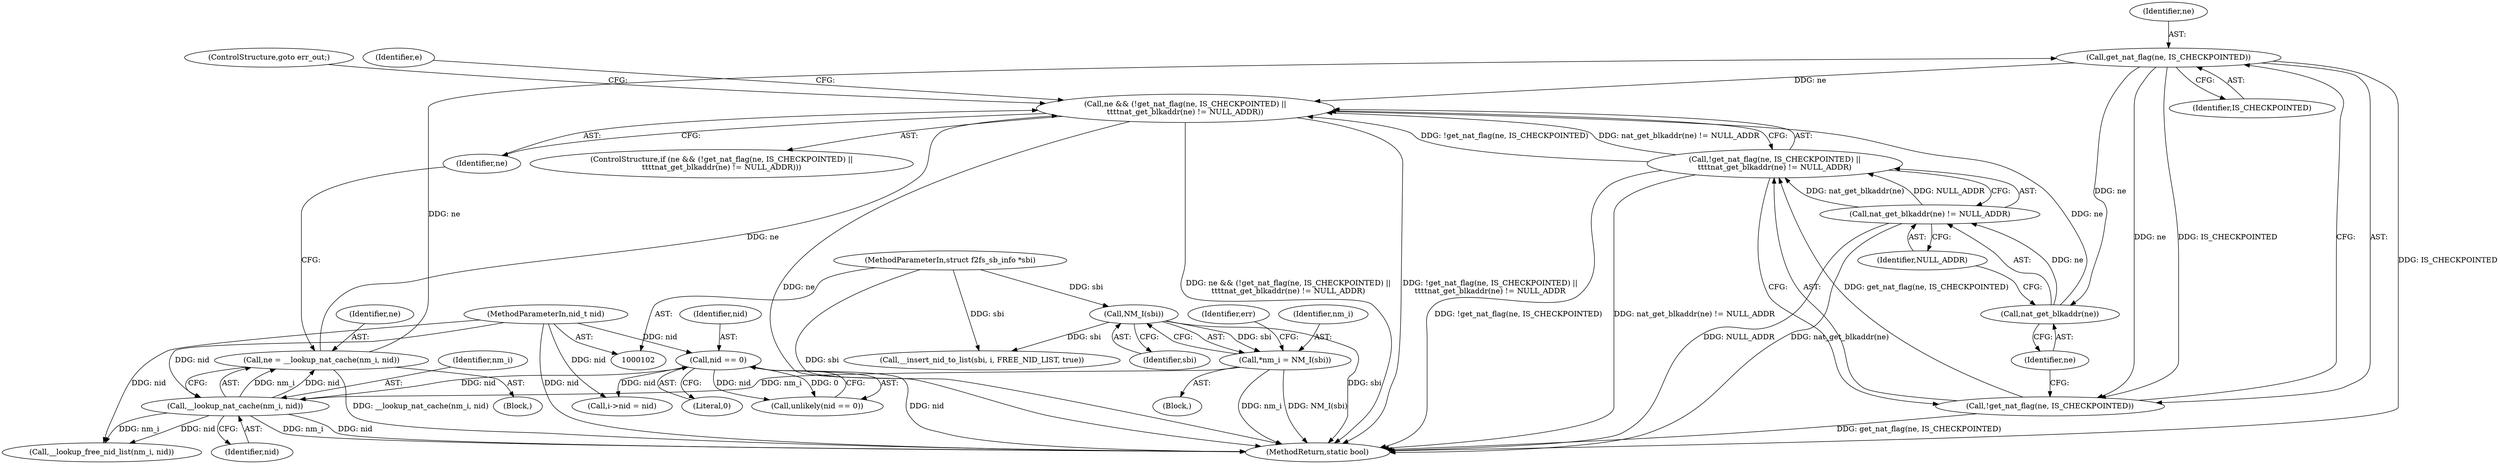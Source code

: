 digraph "0_linux_30a61ddf8117c26ac5b295e1233eaa9629a94ca3@pointer" {
"1000168" [label="(Call,get_nat_flag(ne, IS_CHECKPOINTED))"];
"1000158" [label="(Call,ne = __lookup_nat_cache(nm_i, nid))"];
"1000160" [label="(Call,__lookup_nat_cache(nm_i, nid))"];
"1000108" [label="(Call,*nm_i = NM_I(sbi))"];
"1000110" [label="(Call,NM_I(sbi))"];
"1000103" [label="(MethodParameterIn,struct f2fs_sb_info *sbi)"];
"1000104" [label="(MethodParameterIn,nid_t nid)"];
"1000126" [label="(Call,nid == 0)"];
"1000164" [label="(Call,ne && (!get_nat_flag(ne, IS_CHECKPOINTED) ||\n\t\t\t\tnat_get_blkaddr(ne) != NULL_ADDR))"];
"1000167" [label="(Call,!get_nat_flag(ne, IS_CHECKPOINTED))"];
"1000166" [label="(Call,!get_nat_flag(ne, IS_CHECKPOINTED) ||\n\t\t\t\tnat_get_blkaddr(ne) != NULL_ADDR)"];
"1000172" [label="(Call,nat_get_blkaddr(ne))"];
"1000171" [label="(Call,nat_get_blkaddr(ne) != NULL_ADDR)"];
"1000161" [label="(Identifier,nm_i)"];
"1000125" [label="(Call,unlikely(nid == 0))"];
"1000178" [label="(Call,__lookup_free_nid_list(nm_i, nid))"];
"1000219" [label="(MethodReturn,static bool)"];
"1000157" [label="(Block,)"];
"1000104" [label="(MethodParameterIn,nid_t nid)"];
"1000171" [label="(Call,nat_get_blkaddr(ne) != NULL_ADDR)"];
"1000136" [label="(Call,i->nid = nid)"];
"1000163" [label="(ControlStructure,if (ne && (!get_nat_flag(ne, IS_CHECKPOINTED) ||\n\t\t\t\tnat_get_blkaddr(ne) != NULL_ADDR)))"];
"1000108" [label="(Call,*nm_i = NM_I(sbi))"];
"1000160" [label="(Call,__lookup_nat_cache(nm_i, nid))"];
"1000169" [label="(Identifier,ne)"];
"1000164" [label="(Call,ne && (!get_nat_flag(ne, IS_CHECKPOINTED) ||\n\t\t\t\tnat_get_blkaddr(ne) != NULL_ADDR))"];
"1000128" [label="(Literal,0)"];
"1000170" [label="(Identifier,IS_CHECKPOINTED)"];
"1000166" [label="(Call,!get_nat_flag(ne, IS_CHECKPOINTED) ||\n\t\t\t\tnat_get_blkaddr(ne) != NULL_ADDR)"];
"1000126" [label="(Call,nid == 0)"];
"1000165" [label="(Identifier,ne)"];
"1000174" [label="(Identifier,NULL_ADDR)"];
"1000117" [label="(Identifier,err)"];
"1000110" [label="(Call,NM_I(sbi))"];
"1000173" [label="(Identifier,ne)"];
"1000167" [label="(Call,!get_nat_flag(ne, IS_CHECKPOINTED))"];
"1000111" [label="(Identifier,sbi)"];
"1000159" [label="(Identifier,ne)"];
"1000162" [label="(Identifier,nid)"];
"1000168" [label="(Call,get_nat_flag(ne, IS_CHECKPOINTED))"];
"1000158" [label="(Call,ne = __lookup_nat_cache(nm_i, nid))"];
"1000175" [label="(ControlStructure,goto err_out;)"];
"1000103" [label="(MethodParameterIn,struct f2fs_sb_info *sbi)"];
"1000199" [label="(Call,__insert_nid_to_list(sbi, i, FREE_NID_LIST, true))"];
"1000109" [label="(Identifier,nm_i)"];
"1000127" [label="(Identifier,nid)"];
"1000177" [label="(Identifier,e)"];
"1000106" [label="(Block,)"];
"1000172" [label="(Call,nat_get_blkaddr(ne))"];
"1000168" -> "1000167"  [label="AST: "];
"1000168" -> "1000170"  [label="CFG: "];
"1000169" -> "1000168"  [label="AST: "];
"1000170" -> "1000168"  [label="AST: "];
"1000167" -> "1000168"  [label="CFG: "];
"1000168" -> "1000219"  [label="DDG: IS_CHECKPOINTED"];
"1000168" -> "1000164"  [label="DDG: ne"];
"1000168" -> "1000167"  [label="DDG: ne"];
"1000168" -> "1000167"  [label="DDG: IS_CHECKPOINTED"];
"1000158" -> "1000168"  [label="DDG: ne"];
"1000168" -> "1000172"  [label="DDG: ne"];
"1000158" -> "1000157"  [label="AST: "];
"1000158" -> "1000160"  [label="CFG: "];
"1000159" -> "1000158"  [label="AST: "];
"1000160" -> "1000158"  [label="AST: "];
"1000165" -> "1000158"  [label="CFG: "];
"1000158" -> "1000219"  [label="DDG: __lookup_nat_cache(nm_i, nid)"];
"1000160" -> "1000158"  [label="DDG: nm_i"];
"1000160" -> "1000158"  [label="DDG: nid"];
"1000158" -> "1000164"  [label="DDG: ne"];
"1000160" -> "1000162"  [label="CFG: "];
"1000161" -> "1000160"  [label="AST: "];
"1000162" -> "1000160"  [label="AST: "];
"1000160" -> "1000219"  [label="DDG: nid"];
"1000160" -> "1000219"  [label="DDG: nm_i"];
"1000108" -> "1000160"  [label="DDG: nm_i"];
"1000104" -> "1000160"  [label="DDG: nid"];
"1000126" -> "1000160"  [label="DDG: nid"];
"1000160" -> "1000178"  [label="DDG: nm_i"];
"1000160" -> "1000178"  [label="DDG: nid"];
"1000108" -> "1000106"  [label="AST: "];
"1000108" -> "1000110"  [label="CFG: "];
"1000109" -> "1000108"  [label="AST: "];
"1000110" -> "1000108"  [label="AST: "];
"1000117" -> "1000108"  [label="CFG: "];
"1000108" -> "1000219"  [label="DDG: NM_I(sbi)"];
"1000108" -> "1000219"  [label="DDG: nm_i"];
"1000110" -> "1000108"  [label="DDG: sbi"];
"1000110" -> "1000111"  [label="CFG: "];
"1000111" -> "1000110"  [label="AST: "];
"1000110" -> "1000219"  [label="DDG: sbi"];
"1000103" -> "1000110"  [label="DDG: sbi"];
"1000110" -> "1000199"  [label="DDG: sbi"];
"1000103" -> "1000102"  [label="AST: "];
"1000103" -> "1000219"  [label="DDG: sbi"];
"1000103" -> "1000199"  [label="DDG: sbi"];
"1000104" -> "1000102"  [label="AST: "];
"1000104" -> "1000219"  [label="DDG: nid"];
"1000104" -> "1000126"  [label="DDG: nid"];
"1000104" -> "1000136"  [label="DDG: nid"];
"1000104" -> "1000178"  [label="DDG: nid"];
"1000126" -> "1000125"  [label="AST: "];
"1000126" -> "1000128"  [label="CFG: "];
"1000127" -> "1000126"  [label="AST: "];
"1000128" -> "1000126"  [label="AST: "];
"1000125" -> "1000126"  [label="CFG: "];
"1000126" -> "1000219"  [label="DDG: nid"];
"1000126" -> "1000125"  [label="DDG: nid"];
"1000126" -> "1000125"  [label="DDG: 0"];
"1000126" -> "1000136"  [label="DDG: nid"];
"1000164" -> "1000163"  [label="AST: "];
"1000164" -> "1000165"  [label="CFG: "];
"1000164" -> "1000166"  [label="CFG: "];
"1000165" -> "1000164"  [label="AST: "];
"1000166" -> "1000164"  [label="AST: "];
"1000175" -> "1000164"  [label="CFG: "];
"1000177" -> "1000164"  [label="CFG: "];
"1000164" -> "1000219"  [label="DDG: ne && (!get_nat_flag(ne, IS_CHECKPOINTED) ||\n\t\t\t\tnat_get_blkaddr(ne) != NULL_ADDR)"];
"1000164" -> "1000219"  [label="DDG: !get_nat_flag(ne, IS_CHECKPOINTED) ||\n\t\t\t\tnat_get_blkaddr(ne) != NULL_ADDR"];
"1000164" -> "1000219"  [label="DDG: ne"];
"1000172" -> "1000164"  [label="DDG: ne"];
"1000166" -> "1000164"  [label="DDG: !get_nat_flag(ne, IS_CHECKPOINTED)"];
"1000166" -> "1000164"  [label="DDG: nat_get_blkaddr(ne) != NULL_ADDR"];
"1000167" -> "1000166"  [label="AST: "];
"1000173" -> "1000167"  [label="CFG: "];
"1000166" -> "1000167"  [label="CFG: "];
"1000167" -> "1000219"  [label="DDG: get_nat_flag(ne, IS_CHECKPOINTED)"];
"1000167" -> "1000166"  [label="DDG: get_nat_flag(ne, IS_CHECKPOINTED)"];
"1000166" -> "1000171"  [label="CFG: "];
"1000171" -> "1000166"  [label="AST: "];
"1000166" -> "1000219"  [label="DDG: !get_nat_flag(ne, IS_CHECKPOINTED)"];
"1000166" -> "1000219"  [label="DDG: nat_get_blkaddr(ne) != NULL_ADDR"];
"1000171" -> "1000166"  [label="DDG: nat_get_blkaddr(ne)"];
"1000171" -> "1000166"  [label="DDG: NULL_ADDR"];
"1000172" -> "1000171"  [label="AST: "];
"1000172" -> "1000173"  [label="CFG: "];
"1000173" -> "1000172"  [label="AST: "];
"1000174" -> "1000172"  [label="CFG: "];
"1000172" -> "1000171"  [label="DDG: ne"];
"1000171" -> "1000174"  [label="CFG: "];
"1000174" -> "1000171"  [label="AST: "];
"1000171" -> "1000219"  [label="DDG: nat_get_blkaddr(ne)"];
"1000171" -> "1000219"  [label="DDG: NULL_ADDR"];
}
